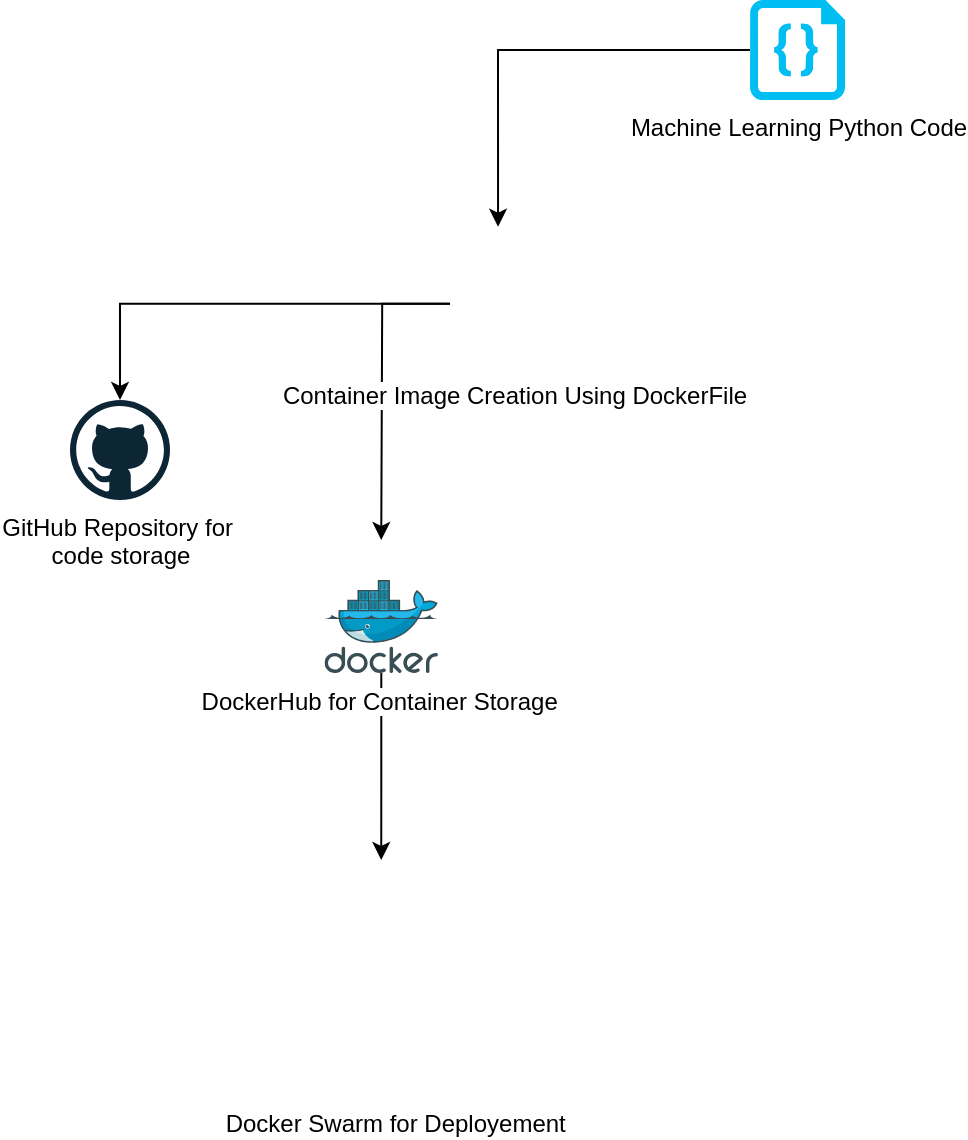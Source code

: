 <mxfile version="21.6.9" type="device">
  <diagram name="Page-1" id="dCG4jSozLzUN2q36QTq_">
    <mxGraphModel dx="1050" dy="542" grid="1" gridSize="10" guides="1" tooltips="1" connect="1" arrows="1" fold="1" page="1" pageScale="1" pageWidth="850" pageHeight="1100" math="0" shadow="0">
      <root>
        <mxCell id="0" />
        <mxCell id="1" parent="0" />
        <mxCell id="oUodb0x-3jrVBn7_nDyM-1" value="GitHub Repository for&amp;nbsp;&lt;br&gt;code storage" style="dashed=0;outlineConnect=0;html=1;align=center;labelPosition=center;verticalLabelPosition=bottom;verticalAlign=top;shape=mxgraph.weblogos.github" parent="1" vertex="1">
          <mxGeometry x="190" y="240" width="50" height="50" as="geometry" />
        </mxCell>
        <mxCell id="oUodb0x-3jrVBn7_nDyM-12" style="edgeStyle=orthogonalEdgeStyle;rounded=0;orthogonalLoop=1;jettySize=auto;html=1;" parent="1" source="oUodb0x-3jrVBn7_nDyM-2" edge="1">
          <mxGeometry relative="1" as="geometry">
            <mxPoint x="345.625" y="470" as="targetPoint" />
          </mxGeometry>
        </mxCell>
        <mxCell id="oUodb0x-3jrVBn7_nDyM-2" value="DockerHub for Container Storage&amp;nbsp;" style="image;sketch=0;aspect=fixed;html=1;points=[];align=center;fontSize=12;image=img/lib/mscae/Docker.svg;" parent="1" vertex="1">
          <mxGeometry x="317.27" y="330" width="56.71" height="46.5" as="geometry" />
        </mxCell>
        <mxCell id="oUodb0x-3jrVBn7_nDyM-10" style="edgeStyle=orthogonalEdgeStyle;rounded=0;orthogonalLoop=1;jettySize=auto;html=1;" parent="1" source="oUodb0x-3jrVBn7_nDyM-3" edge="1">
          <mxGeometry relative="1" as="geometry">
            <mxPoint x="345.625" y="310" as="targetPoint" />
          </mxGeometry>
        </mxCell>
        <mxCell id="oUodb0x-3jrVBn7_nDyM-13" style="edgeStyle=orthogonalEdgeStyle;rounded=0;orthogonalLoop=1;jettySize=auto;html=1;" parent="1" source="oUodb0x-3jrVBn7_nDyM-3" target="oUodb0x-3jrVBn7_nDyM-1" edge="1">
          <mxGeometry relative="1" as="geometry" />
        </mxCell>
        <mxCell id="oUodb0x-3jrVBn7_nDyM-3" value="Container Image Creation Using DockerFile" style="shape=image;html=1;verticalAlign=top;verticalLabelPosition=bottom;labelBackgroundColor=#ffffff;imageAspect=0;aspect=fixed;image=https://cdn0.iconfinder.com/data/icons/social-media-2104/24/social_media_social_media_logo_docker-128.png" parent="1" vertex="1">
          <mxGeometry x="380" y="160" width="63.75" height="63.75" as="geometry" />
        </mxCell>
        <mxCell id="oUodb0x-3jrVBn7_nDyM-9" style="edgeStyle=orthogonalEdgeStyle;rounded=0;orthogonalLoop=1;jettySize=auto;html=1;entryX=0.377;entryY=-0.104;entryDx=0;entryDy=0;entryPerimeter=0;" parent="1" source="oUodb0x-3jrVBn7_nDyM-5" target="oUodb0x-3jrVBn7_nDyM-3" edge="1">
          <mxGeometry relative="1" as="geometry">
            <mxPoint x="343.75" y="160.0" as="targetPoint" />
          </mxGeometry>
        </mxCell>
        <mxCell id="oUodb0x-3jrVBn7_nDyM-5" value="Machine Learning Python Code" style="verticalLabelPosition=bottom;html=1;verticalAlign=top;align=center;strokeColor=none;fillColor=#00BEF2;shape=mxgraph.azure.code_file;pointerEvents=1;" parent="1" vertex="1">
          <mxGeometry x="530" y="40" width="47.5" height="50" as="geometry" />
        </mxCell>
        <mxCell id="wemN3Aq4QZmzO3MEf5tW-2" value="Docker Swarm for Deployement&amp;nbsp;" style="shape=image;html=1;verticalAlign=top;verticalLabelPosition=bottom;labelBackgroundColor=#ffffff;imageAspect=0;aspect=fixed;image=https://cdn2.iconfinder.com/data/icons/boxicons-logos/24/bxl-docker-128.png" vertex="1" parent="1">
          <mxGeometry x="290" y="460" width="128" height="128" as="geometry" />
        </mxCell>
      </root>
    </mxGraphModel>
  </diagram>
</mxfile>
